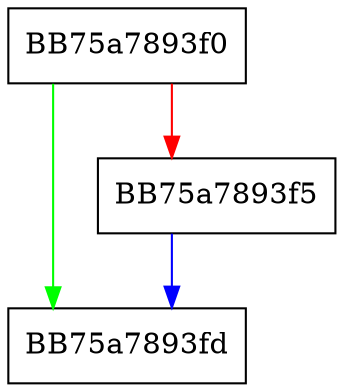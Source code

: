 digraph getString {
  node [shape="box"];
  graph [splines=ortho];
  BB75a7893f0 -> BB75a7893fd [color="green"];
  BB75a7893f0 -> BB75a7893f5 [color="red"];
  BB75a7893f5 -> BB75a7893fd [color="blue"];
}
